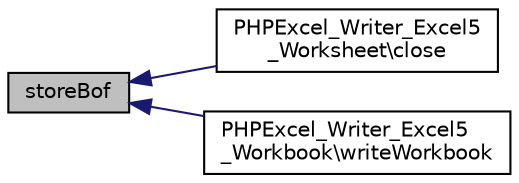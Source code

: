 digraph "storeBof"
{
  edge [fontname="Helvetica",fontsize="10",labelfontname="Helvetica",labelfontsize="10"];
  node [fontname="Helvetica",fontsize="10",shape=record];
  rankdir="LR";
  Node22 [label="storeBof",height=0.2,width=0.4,color="black", fillcolor="grey75", style="filled", fontcolor="black"];
  Node22 -> Node23 [dir="back",color="midnightblue",fontsize="10",style="solid",fontname="Helvetica"];
  Node23 [label="PHPExcel_Writer_Excel5\l_Worksheet\\close",height=0.2,width=0.4,color="black", fillcolor="white", style="filled",URL="$class_p_h_p_excel___writer___excel5___worksheet.html#aa69c8bf1f1dcf4e72552efff1fe3e87e"];
  Node22 -> Node24 [dir="back",color="midnightblue",fontsize="10",style="solid",fontname="Helvetica"];
  Node24 [label="PHPExcel_Writer_Excel5\l_Workbook\\writeWorkbook",height=0.2,width=0.4,color="black", fillcolor="white", style="filled",URL="$class_p_h_p_excel___writer___excel5___workbook.html#af80277839176b576655d2805029dabd7"];
}

